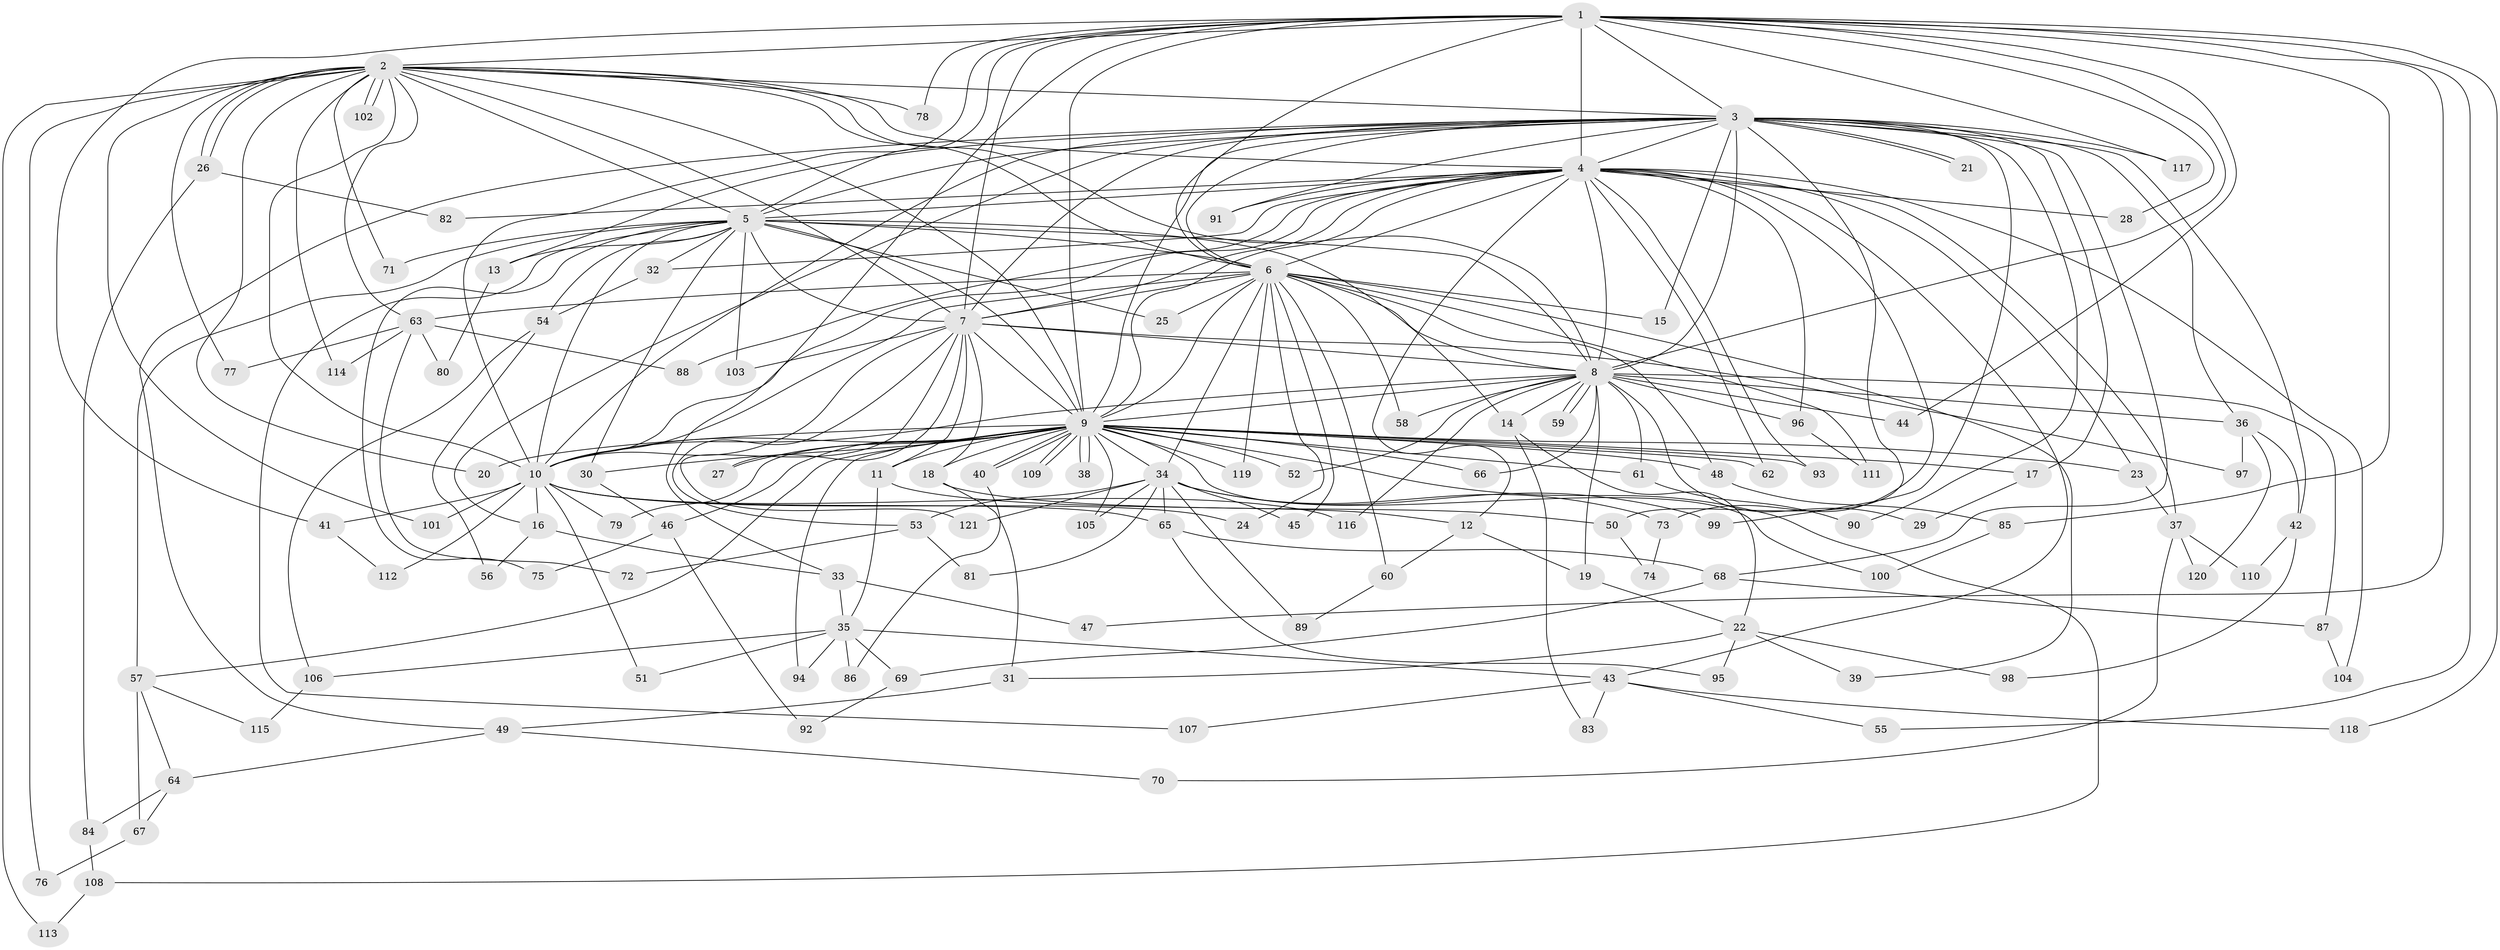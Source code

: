 // Generated by graph-tools (version 1.1) at 2025/10/02/27/25 16:10:57]
// undirected, 121 vertices, 267 edges
graph export_dot {
graph [start="1"]
  node [color=gray90,style=filled];
  1;
  2;
  3;
  4;
  5;
  6;
  7;
  8;
  9;
  10;
  11;
  12;
  13;
  14;
  15;
  16;
  17;
  18;
  19;
  20;
  21;
  22;
  23;
  24;
  25;
  26;
  27;
  28;
  29;
  30;
  31;
  32;
  33;
  34;
  35;
  36;
  37;
  38;
  39;
  40;
  41;
  42;
  43;
  44;
  45;
  46;
  47;
  48;
  49;
  50;
  51;
  52;
  53;
  54;
  55;
  56;
  57;
  58;
  59;
  60;
  61;
  62;
  63;
  64;
  65;
  66;
  67;
  68;
  69;
  70;
  71;
  72;
  73;
  74;
  75;
  76;
  77;
  78;
  79;
  80;
  81;
  82;
  83;
  84;
  85;
  86;
  87;
  88;
  89;
  90;
  91;
  92;
  93;
  94;
  95;
  96;
  97;
  98;
  99;
  100;
  101;
  102;
  103;
  104;
  105;
  106;
  107;
  108;
  109;
  110;
  111;
  112;
  113;
  114;
  115;
  116;
  117;
  118;
  119;
  120;
  121;
  1 -- 2;
  1 -- 3;
  1 -- 4;
  1 -- 5;
  1 -- 6;
  1 -- 7;
  1 -- 8;
  1 -- 9;
  1 -- 10;
  1 -- 28;
  1 -- 33;
  1 -- 41;
  1 -- 44;
  1 -- 47;
  1 -- 55;
  1 -- 78;
  1 -- 85;
  1 -- 117;
  1 -- 118;
  2 -- 3;
  2 -- 4;
  2 -- 5;
  2 -- 6;
  2 -- 7;
  2 -- 8;
  2 -- 9;
  2 -- 10;
  2 -- 20;
  2 -- 26;
  2 -- 26;
  2 -- 63;
  2 -- 71;
  2 -- 76;
  2 -- 77;
  2 -- 78;
  2 -- 101;
  2 -- 102;
  2 -- 102;
  2 -- 113;
  2 -- 114;
  3 -- 4;
  3 -- 5;
  3 -- 6;
  3 -- 7;
  3 -- 8;
  3 -- 9;
  3 -- 10;
  3 -- 13;
  3 -- 15;
  3 -- 16;
  3 -- 17;
  3 -- 21;
  3 -- 21;
  3 -- 36;
  3 -- 42;
  3 -- 49;
  3 -- 50;
  3 -- 68;
  3 -- 90;
  3 -- 91;
  3 -- 99;
  3 -- 117;
  4 -- 5;
  4 -- 6;
  4 -- 7;
  4 -- 8;
  4 -- 9;
  4 -- 10;
  4 -- 12;
  4 -- 23;
  4 -- 28;
  4 -- 32;
  4 -- 37;
  4 -- 43;
  4 -- 62;
  4 -- 73;
  4 -- 82;
  4 -- 88;
  4 -- 91;
  4 -- 93;
  4 -- 96;
  4 -- 104;
  5 -- 6;
  5 -- 7;
  5 -- 8;
  5 -- 9;
  5 -- 10;
  5 -- 13;
  5 -- 14;
  5 -- 25;
  5 -- 30;
  5 -- 32;
  5 -- 54;
  5 -- 57;
  5 -- 71;
  5 -- 75;
  5 -- 103;
  5 -- 107;
  6 -- 7;
  6 -- 8;
  6 -- 9;
  6 -- 10;
  6 -- 15;
  6 -- 24;
  6 -- 25;
  6 -- 34;
  6 -- 39;
  6 -- 45;
  6 -- 48;
  6 -- 58;
  6 -- 60;
  6 -- 63;
  6 -- 111;
  6 -- 119;
  7 -- 8;
  7 -- 9;
  7 -- 10;
  7 -- 11;
  7 -- 18;
  7 -- 27;
  7 -- 53;
  7 -- 97;
  7 -- 103;
  7 -- 121;
  8 -- 9;
  8 -- 10;
  8 -- 14;
  8 -- 19;
  8 -- 29;
  8 -- 36;
  8 -- 44;
  8 -- 52;
  8 -- 58;
  8 -- 59;
  8 -- 59;
  8 -- 61;
  8 -- 66;
  8 -- 87;
  8 -- 96;
  8 -- 116;
  9 -- 10;
  9 -- 11;
  9 -- 17;
  9 -- 18;
  9 -- 20;
  9 -- 23;
  9 -- 27;
  9 -- 30;
  9 -- 34;
  9 -- 38;
  9 -- 38;
  9 -- 40;
  9 -- 40;
  9 -- 46;
  9 -- 48;
  9 -- 52;
  9 -- 57;
  9 -- 61;
  9 -- 62;
  9 -- 66;
  9 -- 79;
  9 -- 93;
  9 -- 94;
  9 -- 100;
  9 -- 105;
  9 -- 108;
  9 -- 109;
  9 -- 109;
  9 -- 119;
  10 -- 16;
  10 -- 24;
  10 -- 41;
  10 -- 51;
  10 -- 65;
  10 -- 79;
  10 -- 101;
  10 -- 112;
  10 -- 116;
  11 -- 12;
  11 -- 35;
  12 -- 19;
  12 -- 60;
  13 -- 80;
  14 -- 22;
  14 -- 83;
  16 -- 33;
  16 -- 56;
  17 -- 29;
  18 -- 31;
  18 -- 50;
  19 -- 22;
  22 -- 31;
  22 -- 39;
  22 -- 95;
  22 -- 98;
  23 -- 37;
  26 -- 82;
  26 -- 84;
  30 -- 46;
  31 -- 49;
  32 -- 54;
  33 -- 35;
  33 -- 47;
  34 -- 45;
  34 -- 53;
  34 -- 65;
  34 -- 73;
  34 -- 81;
  34 -- 89;
  34 -- 99;
  34 -- 105;
  34 -- 121;
  35 -- 43;
  35 -- 51;
  35 -- 69;
  35 -- 86;
  35 -- 94;
  35 -- 106;
  36 -- 42;
  36 -- 97;
  36 -- 120;
  37 -- 70;
  37 -- 110;
  37 -- 120;
  40 -- 86;
  41 -- 112;
  42 -- 98;
  42 -- 110;
  43 -- 55;
  43 -- 83;
  43 -- 107;
  43 -- 118;
  46 -- 75;
  46 -- 92;
  48 -- 85;
  49 -- 64;
  49 -- 70;
  50 -- 74;
  53 -- 72;
  53 -- 81;
  54 -- 56;
  54 -- 106;
  57 -- 64;
  57 -- 67;
  57 -- 115;
  60 -- 89;
  61 -- 90;
  63 -- 72;
  63 -- 77;
  63 -- 80;
  63 -- 88;
  63 -- 114;
  64 -- 67;
  64 -- 84;
  65 -- 68;
  65 -- 95;
  67 -- 76;
  68 -- 69;
  68 -- 87;
  69 -- 92;
  73 -- 74;
  84 -- 108;
  85 -- 100;
  87 -- 104;
  96 -- 111;
  106 -- 115;
  108 -- 113;
}
